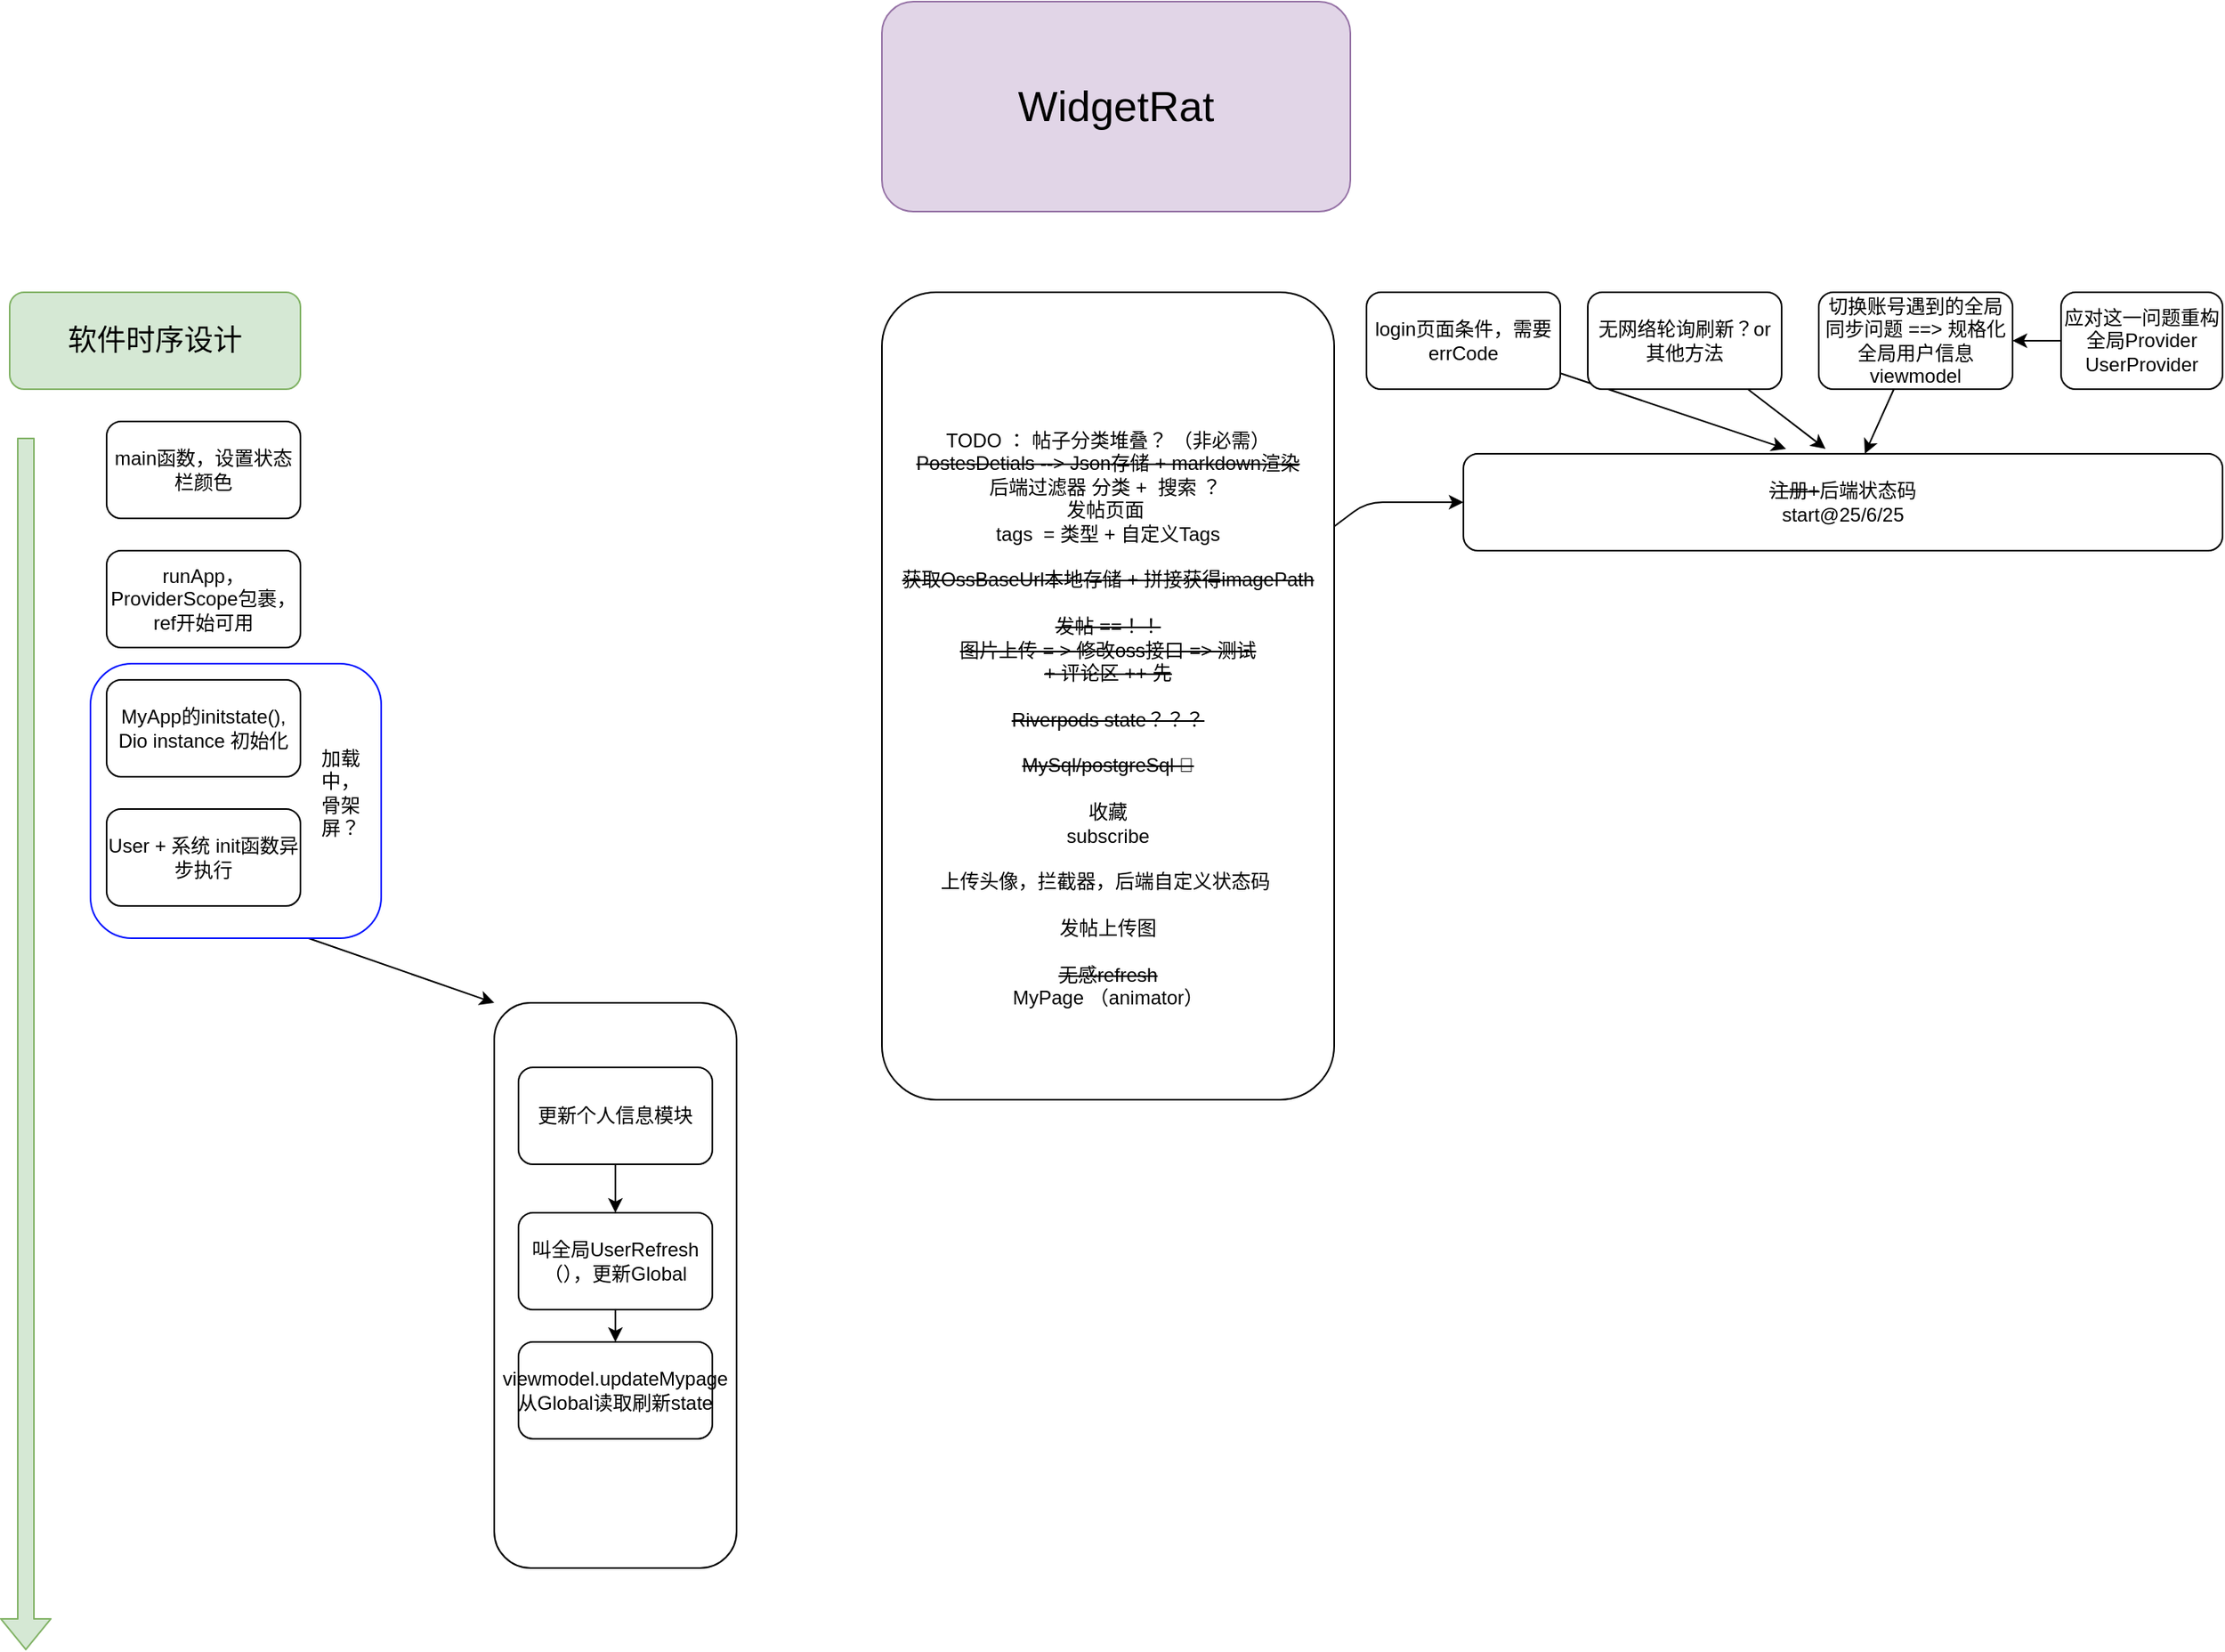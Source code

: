 <mxfile>
    <diagram id="btJmDwogKiGUuy6UE-EO" name="第 1 页">
        <mxGraphModel dx="2923" dy="1925" grid="1" gridSize="10" guides="1" tooltips="1" connect="1" arrows="1" fold="1" page="1" pageScale="1" pageWidth="827" pageHeight="1169" math="0" shadow="0" adaptiveColors="auto">
            <root>
                <mxCell id="0"/>
                <mxCell id="1" parent="0"/>
                <mxCell id="6" value="&lt;div&gt;&lt;br&gt;&lt;/div&gt;&lt;div&gt;&lt;font color=&quot;#000000&quot;&gt;&lt;br&gt;&lt;/font&gt;&lt;/div&gt;&lt;div&gt;&lt;font color=&quot;#000000&quot;&gt;TODO ： 帖子分类堆叠？ （非必需）&lt;/font&gt;&lt;/div&gt;&lt;div&gt;&lt;font color=&quot;#000000&quot;&gt;&lt;strike&gt;PostesDetials --&amp;gt; Json存储 + markdown渲染&lt;/strike&gt;&lt;/font&gt;&lt;/div&gt;&lt;div&gt;&lt;font color=&quot;#000000&quot;&gt;后端过滤器 分类 +&amp;nbsp; 搜索 ？&amp;nbsp;&lt;/font&gt;&lt;/div&gt;&lt;div&gt;&lt;font color=&quot;#000000&quot;&gt;发帖页面&amp;nbsp;&lt;/font&gt;&lt;/div&gt;&lt;div&gt;&lt;font color=&quot;#000000&quot;&gt;tags&amp;nbsp; = 类型 + 自定义Tags&lt;/font&gt;&lt;/div&gt;&lt;div&gt;&lt;font color=&quot;#000000&quot;&gt;&lt;br&gt;&lt;/font&gt;&lt;/div&gt;&lt;div&gt;&lt;font color=&quot;#000000&quot;&gt;&lt;strike&gt;获取OssBaseUrl本地存储 + 拼接获得imagePath&lt;/strike&gt;&lt;/font&gt;&lt;/div&gt;&lt;div&gt;&lt;font color=&quot;#000000&quot;&gt;&lt;br&gt;&lt;/font&gt;&lt;/div&gt;&lt;div&gt;&lt;font color=&quot;#000000&quot;&gt;&lt;strike&gt;发帖 ==！！&lt;/strike&gt;&lt;/font&gt;&lt;/div&gt;&lt;div&gt;&lt;font color=&quot;#000000&quot;&gt;&lt;strike&gt;图片上传 = &amp;gt; 修改oss接口 =&amp;gt; 测试&lt;/strike&gt;&lt;/font&gt;&lt;/div&gt;&lt;div&gt;&lt;font color=&quot;#000000&quot;&gt;&lt;strike&gt;+ 评论区 ++ 先&lt;/strike&gt;&lt;/font&gt;&lt;/div&gt;&lt;div&gt;&lt;font color=&quot;#000000&quot;&gt;&lt;br&gt;&lt;/font&gt;&lt;/div&gt;&lt;div&gt;&lt;font color=&quot;#000000&quot;&gt;&lt;strike&gt;Riverpods state？？？&lt;/strike&gt;&lt;/font&gt;&lt;/div&gt;&lt;div&gt;&lt;font color=&quot;#000000&quot;&gt;&lt;br&gt;&lt;/font&gt;&lt;/div&gt;&lt;div&gt;&lt;font color=&quot;#000000&quot;&gt;&lt;strike&gt;MySql/postgreSql 💾&lt;/strike&gt;&lt;/font&gt;&lt;/div&gt;&lt;div&gt;&lt;font color=&quot;#000000&quot;&gt;&lt;br&gt;&lt;/font&gt;&lt;/div&gt;&lt;div&gt;&lt;font color=&quot;#000000&quot;&gt;收藏&lt;/font&gt;&lt;/div&gt;&lt;div&gt;&lt;font color=&quot;#000000&quot;&gt;subscribe&lt;/font&gt;&lt;/div&gt;&lt;div&gt;&lt;font color=&quot;#000000&quot;&gt;&lt;br&gt;&lt;/font&gt;&lt;/div&gt;&lt;div&gt;&lt;font color=&quot;#000000&quot;&gt;上传头像，拦截器，后端自定义状态码&amp;nbsp;&lt;/font&gt;&lt;/div&gt;&lt;div&gt;&lt;font color=&quot;#000000&quot;&gt;&lt;br&gt;&lt;/font&gt;&lt;/div&gt;&lt;div&gt;&lt;font color=&quot;#000000&quot;&gt;发帖上传图&lt;/font&gt;&lt;/div&gt;&lt;div&gt;&lt;font color=&quot;#000000&quot;&gt;&lt;br&gt;&lt;/font&gt;&lt;/div&gt;&lt;div&gt;&lt;font color=&quot;#000000&quot;&gt;&lt;strike&gt;无感refresh&lt;/strike&gt;&lt;/font&gt;&lt;/div&gt;&lt;div&gt;&lt;font color=&quot;#000000&quot;&gt;MyPage （animator）&lt;/font&gt;&lt;/div&gt;" style="rounded=1;whiteSpace=wrap;html=1;arcSize=12;" vertex="1" parent="1">
                    <mxGeometry x="-850" width="280" height="500" as="geometry"/>
                </mxCell>
                <mxCell id="7" value="&lt;span style=&quot;color: rgb(0, 0, 0);&quot;&gt;&lt;font style=&quot;font-size: 26px;&quot;&gt;WidgetRat&lt;/font&gt;&lt;/span&gt;" style="rounded=1;whiteSpace=wrap;html=1;fillColor=#e1d5e7;strokeColor=#9673a6;" vertex="1" parent="1">
                    <mxGeometry x="-850" y="-180" width="290" height="130" as="geometry"/>
                </mxCell>
                <mxCell id="8" value="&lt;strike&gt;注册+&lt;/strike&gt;后端状态码&lt;div&gt;start@25/6/25&lt;/div&gt;" style="rounded=1;whiteSpace=wrap;html=1;" vertex="1" parent="1">
                    <mxGeometry x="-490" y="100" width="470" height="60" as="geometry"/>
                </mxCell>
                <mxCell id="10" value="" style="endArrow=classic;html=1;entryX=0;entryY=0.5;entryDx=0;entryDy=0;" edge="1" parent="1" source="6" target="8">
                    <mxGeometry width="50" height="50" relative="1" as="geometry">
                        <mxPoint x="-430" y="80" as="sourcePoint"/>
                        <mxPoint x="-500" y="90" as="targetPoint"/>
                        <Array as="points">
                            <mxPoint x="-550" y="130"/>
                        </Array>
                    </mxGeometry>
                </mxCell>
                <mxCell id="14" value="" style="edgeStyle=none;html=1;entryX=0.425;entryY=-0.051;entryDx=0;entryDy=0;entryPerimeter=0;" edge="1" parent="1" source="13" target="8">
                    <mxGeometry relative="1" as="geometry">
                        <mxPoint x="-440" y="90" as="targetPoint"/>
                    </mxGeometry>
                </mxCell>
                <mxCell id="13" value="login页面条件，需要errCode" style="rounded=1;whiteSpace=wrap;html=1;" vertex="1" parent="1">
                    <mxGeometry x="-550" width="120" height="60" as="geometry"/>
                </mxCell>
                <mxCell id="15" value="无网络轮询刷新？or 其他方法" style="rounded=1;whiteSpace=wrap;html=1;" vertex="1" parent="1">
                    <mxGeometry x="-413" width="120" height="60" as="geometry"/>
                </mxCell>
                <mxCell id="20" style="edgeStyle=none;html=1;" edge="1" parent="1" source="19" target="8">
                    <mxGeometry relative="1" as="geometry"/>
                </mxCell>
                <mxCell id="19" value="切换账号遇到的全局同步问题 ==&amp;gt; 规格化全局用户信息viewmodel" style="rounded=1;whiteSpace=wrap;html=1;" vertex="1" parent="1">
                    <mxGeometry x="-270" width="120" height="60" as="geometry"/>
                </mxCell>
                <mxCell id="22" style="edgeStyle=none;html=1;entryX=1;entryY=0.5;entryDx=0;entryDy=0;" edge="1" parent="1" source="21" target="19">
                    <mxGeometry relative="1" as="geometry"/>
                </mxCell>
                <mxCell id="21" value="应对这一问题重构全局Provider UserProvider" style="rounded=1;whiteSpace=wrap;html=1;" vertex="1" parent="1">
                    <mxGeometry x="-120" width="100" height="60" as="geometry"/>
                </mxCell>
                <mxCell id="23" style="edgeStyle=none;html=1;entryX=0.477;entryY=-0.051;entryDx=0;entryDy=0;entryPerimeter=0;" edge="1" parent="1" source="15" target="8">
                    <mxGeometry relative="1" as="geometry"/>
                </mxCell>
                <mxCell id="24" value="&lt;font style=&quot;font-size: 18px;&quot;&gt;软件时序设计&lt;/font&gt;" style="rounded=1;whiteSpace=wrap;html=1;fillColor=#d5e8d4;strokeColor=#82b366;" vertex="1" parent="1">
                    <mxGeometry x="-1390" width="180" height="60" as="geometry"/>
                </mxCell>
                <mxCell id="26" value="" style="shape=flexArrow;endArrow=classic;html=1;fillColor=#d5e8d4;strokeColor=#82b366;" edge="1" parent="1">
                    <mxGeometry width="50" height="50" relative="1" as="geometry">
                        <mxPoint x="-1380" y="90" as="sourcePoint"/>
                        <mxPoint x="-1380" y="840.941" as="targetPoint"/>
                    </mxGeometry>
                </mxCell>
                <mxCell id="29" value="main函数，设置状态栏颜色" style="rounded=1;whiteSpace=wrap;html=1;" vertex="1" parent="1">
                    <mxGeometry x="-1330" y="80" width="120" height="60" as="geometry"/>
                </mxCell>
                <mxCell id="30" value="runApp，ProviderScope包裹，ref开始可用" style="rounded=1;whiteSpace=wrap;html=1;" vertex="1" parent="1">
                    <mxGeometry x="-1330" y="160" width="120" height="60" as="geometry"/>
                </mxCell>
                <mxCell id="31" value="MyApp的initstate(),&lt;div&gt;Dio instance 初始化&lt;/div&gt;" style="rounded=1;whiteSpace=wrap;html=1;" vertex="1" parent="1">
                    <mxGeometry x="-1330" y="240" width="120" height="60" as="geometry"/>
                </mxCell>
                <mxCell id="32" value="User + 系统 init函数异步执行" style="rounded=1;whiteSpace=wrap;html=1;" vertex="1" parent="1">
                    <mxGeometry x="-1330" y="320" width="120" height="60" as="geometry"/>
                </mxCell>
                <mxCell id="52" style="edgeStyle=none;html=1;exitX=0.75;exitY=1;exitDx=0;exitDy=0;entryX=0;entryY=0;entryDx=0;entryDy=0;" edge="1" parent="1" source="33" target="44">
                    <mxGeometry relative="1" as="geometry"/>
                </mxCell>
                <mxCell id="33" value="" style="rounded=1;whiteSpace=wrap;html=1;glass=1;fillColor=none;strokeColor=light-dark(#0112fe, #ededed);" vertex="1" parent="1">
                    <mxGeometry x="-1340" y="230" width="180" height="170" as="geometry"/>
                </mxCell>
                <mxCell id="34" value="加载中，骨架屏？" style="text;html=1;align=center;verticalAlign=middle;whiteSpace=wrap;rounded=0;" vertex="1" parent="1">
                    <mxGeometry x="-1200" y="280" width="30" height="60" as="geometry"/>
                </mxCell>
                <mxCell id="53" value="" style="group" vertex="1" connectable="0" parent="1">
                    <mxGeometry x="-1090" y="440" width="150" height="350" as="geometry"/>
                </mxCell>
                <mxCell id="40" style="edgeStyle=none;html=1;exitX=0.5;exitY=1;exitDx=0;exitDy=0;entryX=0.5;entryY=0;entryDx=0;entryDy=0;" edge="1" parent="53" source="37">
                    <mxGeometry relative="1" as="geometry">
                        <mxPoint x="75.0" y="130" as="targetPoint"/>
                    </mxGeometry>
                </mxCell>
                <mxCell id="37" value="更新个人信息模块" style="rounded=1;whiteSpace=wrap;html=1;" vertex="1" parent="53">
                    <mxGeometry x="15" y="40" width="120" height="60" as="geometry"/>
                </mxCell>
                <mxCell id="44" value="" style="rounded=1;whiteSpace=wrap;html=1;fillColor=none;" vertex="1" parent="53">
                    <mxGeometry width="150" height="350" as="geometry"/>
                </mxCell>
                <mxCell id="49" style="edgeStyle=none;html=1;exitX=0.5;exitY=1;exitDx=0;exitDy=0;entryX=0.5;entryY=0;entryDx=0;entryDy=0;" edge="1" parent="53" source="45" target="48">
                    <mxGeometry relative="1" as="geometry"/>
                </mxCell>
                <mxCell id="45" value="叫全局UserRefresh（），更新Global" style="rounded=1;whiteSpace=wrap;html=1;" vertex="1" parent="53">
                    <mxGeometry x="15" y="130" width="120" height="60" as="geometry"/>
                </mxCell>
                <mxCell id="48" value="viewmodel.updateMypage&lt;div&gt;从Global读取刷新state&lt;/div&gt;" style="rounded=1;whiteSpace=wrap;html=1;" vertex="1" parent="53">
                    <mxGeometry x="15" y="210" width="120" height="60" as="geometry"/>
                </mxCell>
            </root>
        </mxGraphModel>
    </diagram>
</mxfile>